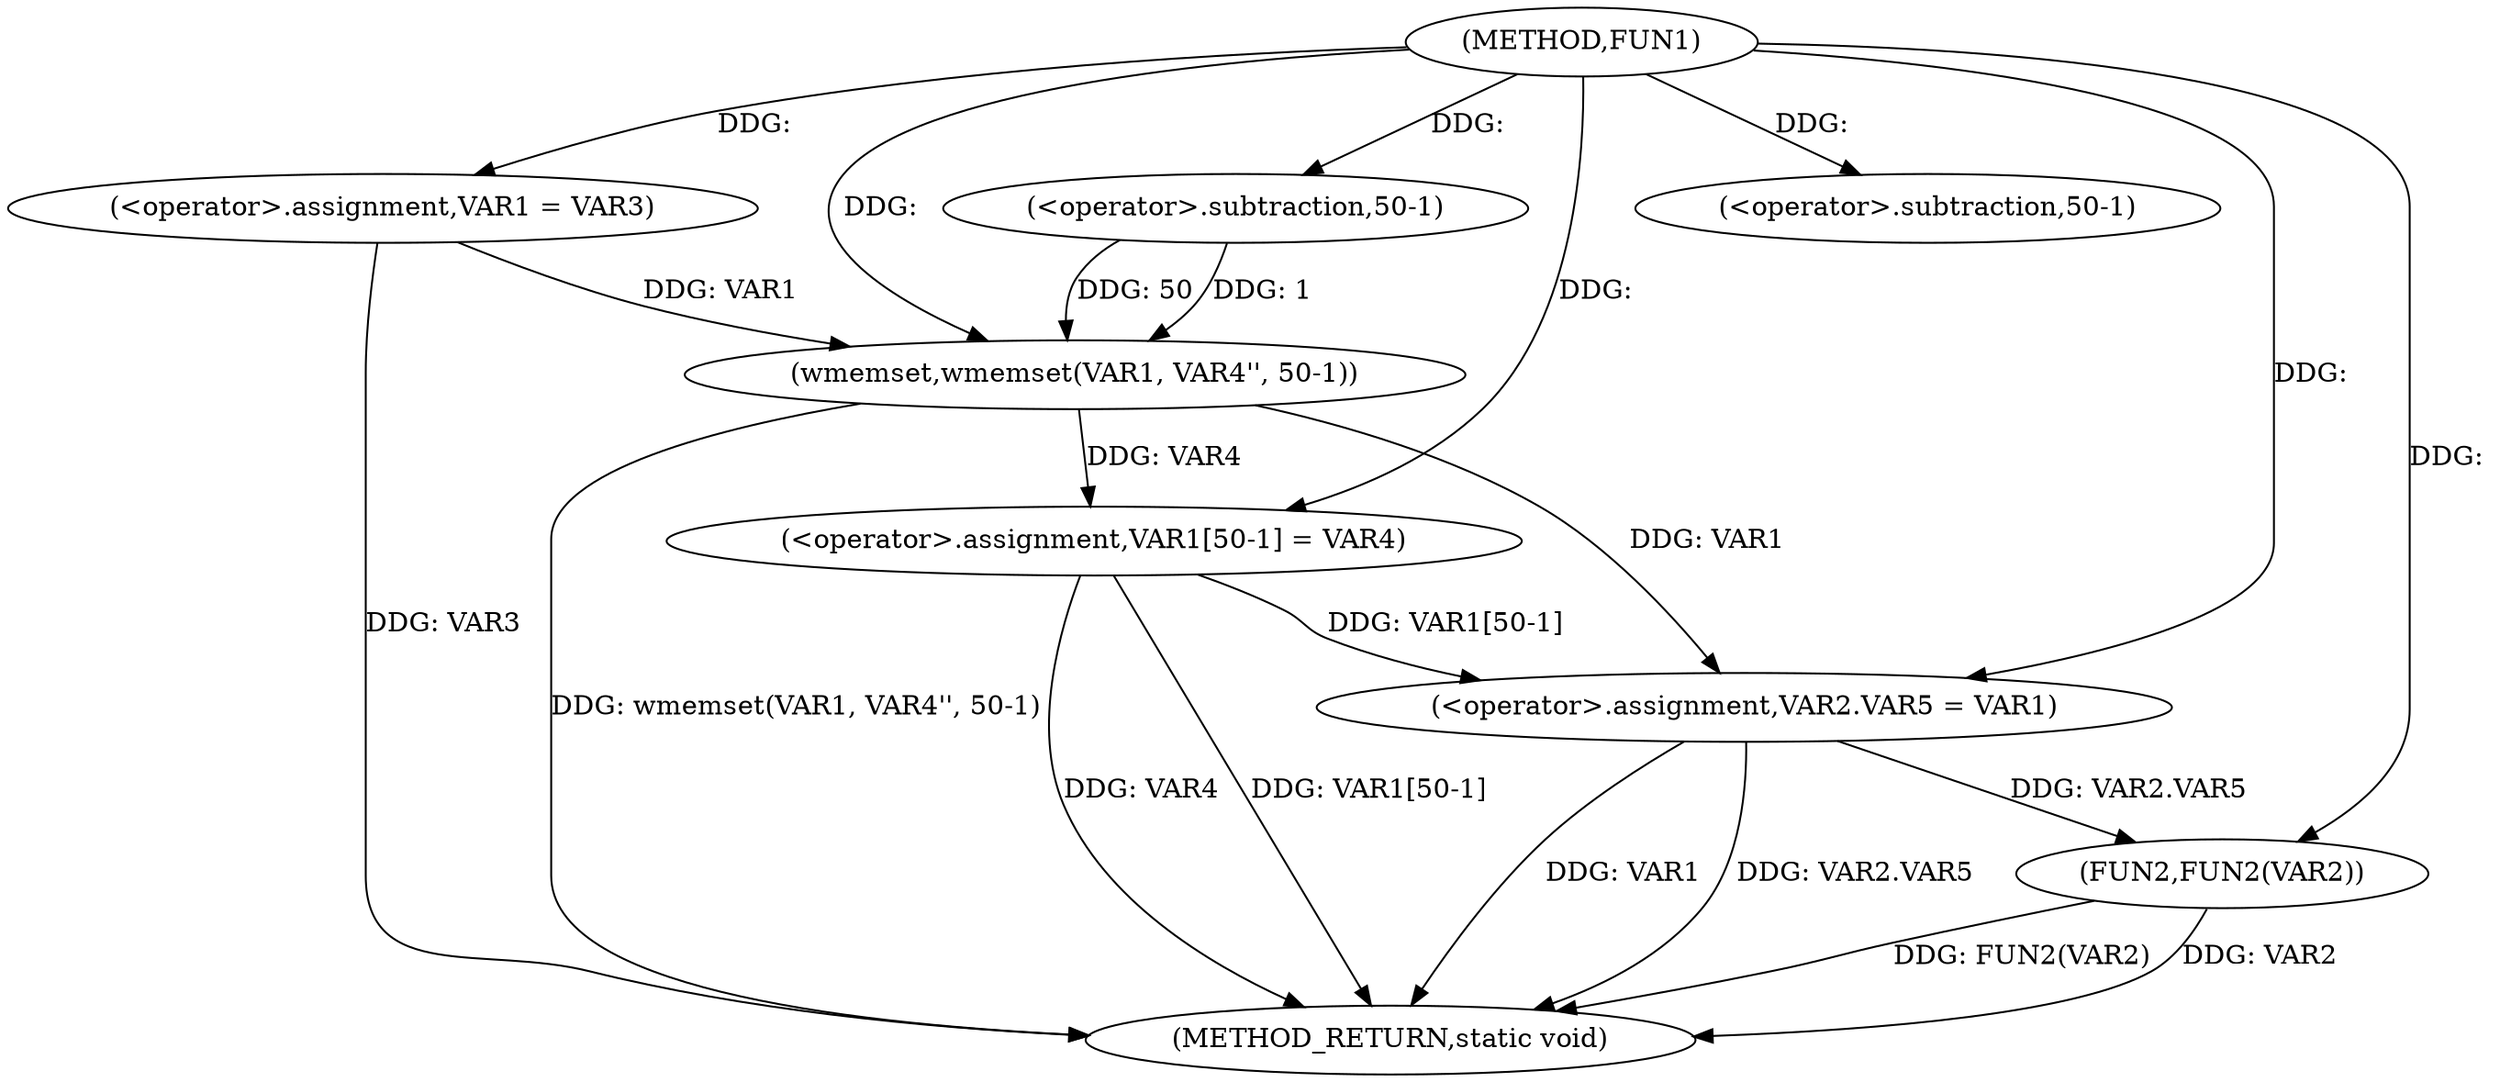 digraph FUN1 {  
"1000100" [label = "(METHOD,FUN1)" ]
"1000128" [label = "(METHOD_RETURN,static void)" ]
"1000105" [label = "(<operator>.assignment,VAR1 = VAR3)" ]
"1000108" [label = "(wmemset,wmemset(VAR1, VAR4'', 50-1))" ]
"1000111" [label = "(<operator>.subtraction,50-1)" ]
"1000114" [label = "(<operator>.assignment,VAR1[50-1] = VAR4)" ]
"1000117" [label = "(<operator>.subtraction,50-1)" ]
"1000121" [label = "(<operator>.assignment,VAR2.VAR5 = VAR1)" ]
"1000126" [label = "(FUN2,FUN2(VAR2))" ]
  "1000126" -> "1000128"  [ label = "DDG: FUN2(VAR2)"] 
  "1000121" -> "1000128"  [ label = "DDG: VAR1"] 
  "1000108" -> "1000128"  [ label = "DDG: wmemset(VAR1, VAR4'', 50-1)"] 
  "1000105" -> "1000128"  [ label = "DDG: VAR3"] 
  "1000126" -> "1000128"  [ label = "DDG: VAR2"] 
  "1000114" -> "1000128"  [ label = "DDG: VAR4"] 
  "1000121" -> "1000128"  [ label = "DDG: VAR2.VAR5"] 
  "1000114" -> "1000128"  [ label = "DDG: VAR1[50-1]"] 
  "1000100" -> "1000105"  [ label = "DDG: "] 
  "1000105" -> "1000108"  [ label = "DDG: VAR1"] 
  "1000100" -> "1000108"  [ label = "DDG: "] 
  "1000111" -> "1000108"  [ label = "DDG: 50"] 
  "1000111" -> "1000108"  [ label = "DDG: 1"] 
  "1000100" -> "1000111"  [ label = "DDG: "] 
  "1000108" -> "1000114"  [ label = "DDG: VAR4"] 
  "1000100" -> "1000114"  [ label = "DDG: "] 
  "1000100" -> "1000117"  [ label = "DDG: "] 
  "1000114" -> "1000121"  [ label = "DDG: VAR1[50-1]"] 
  "1000108" -> "1000121"  [ label = "DDG: VAR1"] 
  "1000100" -> "1000121"  [ label = "DDG: "] 
  "1000121" -> "1000126"  [ label = "DDG: VAR2.VAR5"] 
  "1000100" -> "1000126"  [ label = "DDG: "] 
}
